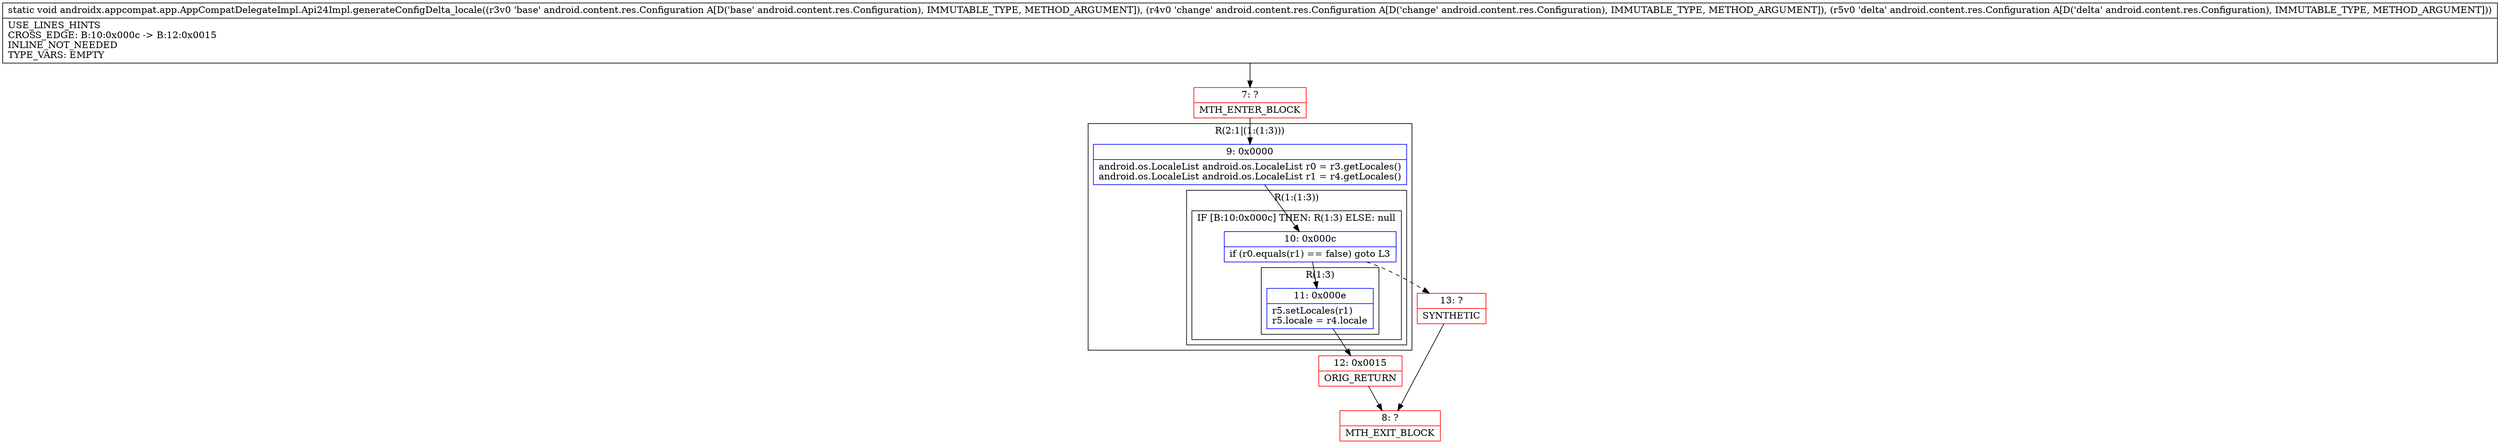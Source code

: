 digraph "CFG forandroidx.appcompat.app.AppCompatDelegateImpl.Api24Impl.generateConfigDelta_locale(Landroid\/content\/res\/Configuration;Landroid\/content\/res\/Configuration;Landroid\/content\/res\/Configuration;)V" {
subgraph cluster_Region_1087303309 {
label = "R(2:1|(1:(1:3)))";
node [shape=record,color=blue];
Node_9 [shape=record,label="{9\:\ 0x0000|android.os.LocaleList android.os.LocaleList r0 = r3.getLocales()\landroid.os.LocaleList android.os.LocaleList r1 = r4.getLocales()\l}"];
subgraph cluster_Region_515385597 {
label = "R(1:(1:3))";
node [shape=record,color=blue];
subgraph cluster_IfRegion_798587848 {
label = "IF [B:10:0x000c] THEN: R(1:3) ELSE: null";
node [shape=record,color=blue];
Node_10 [shape=record,label="{10\:\ 0x000c|if (r0.equals(r1) == false) goto L3\l}"];
subgraph cluster_Region_1486339927 {
label = "R(1:3)";
node [shape=record,color=blue];
Node_11 [shape=record,label="{11\:\ 0x000e|r5.setLocales(r1)\lr5.locale = r4.locale\l}"];
}
}
}
}
Node_7 [shape=record,color=red,label="{7\:\ ?|MTH_ENTER_BLOCK\l}"];
Node_12 [shape=record,color=red,label="{12\:\ 0x0015|ORIG_RETURN\l}"];
Node_8 [shape=record,color=red,label="{8\:\ ?|MTH_EXIT_BLOCK\l}"];
Node_13 [shape=record,color=red,label="{13\:\ ?|SYNTHETIC\l}"];
MethodNode[shape=record,label="{static void androidx.appcompat.app.AppCompatDelegateImpl.Api24Impl.generateConfigDelta_locale((r3v0 'base' android.content.res.Configuration A[D('base' android.content.res.Configuration), IMMUTABLE_TYPE, METHOD_ARGUMENT]), (r4v0 'change' android.content.res.Configuration A[D('change' android.content.res.Configuration), IMMUTABLE_TYPE, METHOD_ARGUMENT]), (r5v0 'delta' android.content.res.Configuration A[D('delta' android.content.res.Configuration), IMMUTABLE_TYPE, METHOD_ARGUMENT]))  | USE_LINES_HINTS\lCROSS_EDGE: B:10:0x000c \-\> B:12:0x0015\lINLINE_NOT_NEEDED\lTYPE_VARS: EMPTY\l}"];
MethodNode -> Node_7;Node_9 -> Node_10;
Node_10 -> Node_11;
Node_10 -> Node_13[style=dashed];
Node_11 -> Node_12;
Node_7 -> Node_9;
Node_12 -> Node_8;
Node_13 -> Node_8;
}

